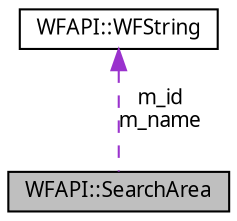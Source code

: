 digraph G
{
  edge [fontname="FreeSans.ttf",fontsize=10,labelfontname="FreeSans.ttf",labelfontsize=10];
  node [fontname="FreeSans.ttf",fontsize=10,shape=record];
  Node1 [label="WFAPI::SearchArea",height=0.2,width=0.4,color="black", fillcolor="grey75", style="filled" fontcolor="black"];
  Node2 -> Node1 [dir=back,color="darkorchid3",fontsize=10,style="dashed",label="m_id\nm_name",fontname="FreeSans.ttf"];
  Node2 [label="WFAPI::WFString",height=0.2,width=0.4,color="black", fillcolor="white", style="filled",URL="$classWFAPI_1_1WFString.html"];
}
